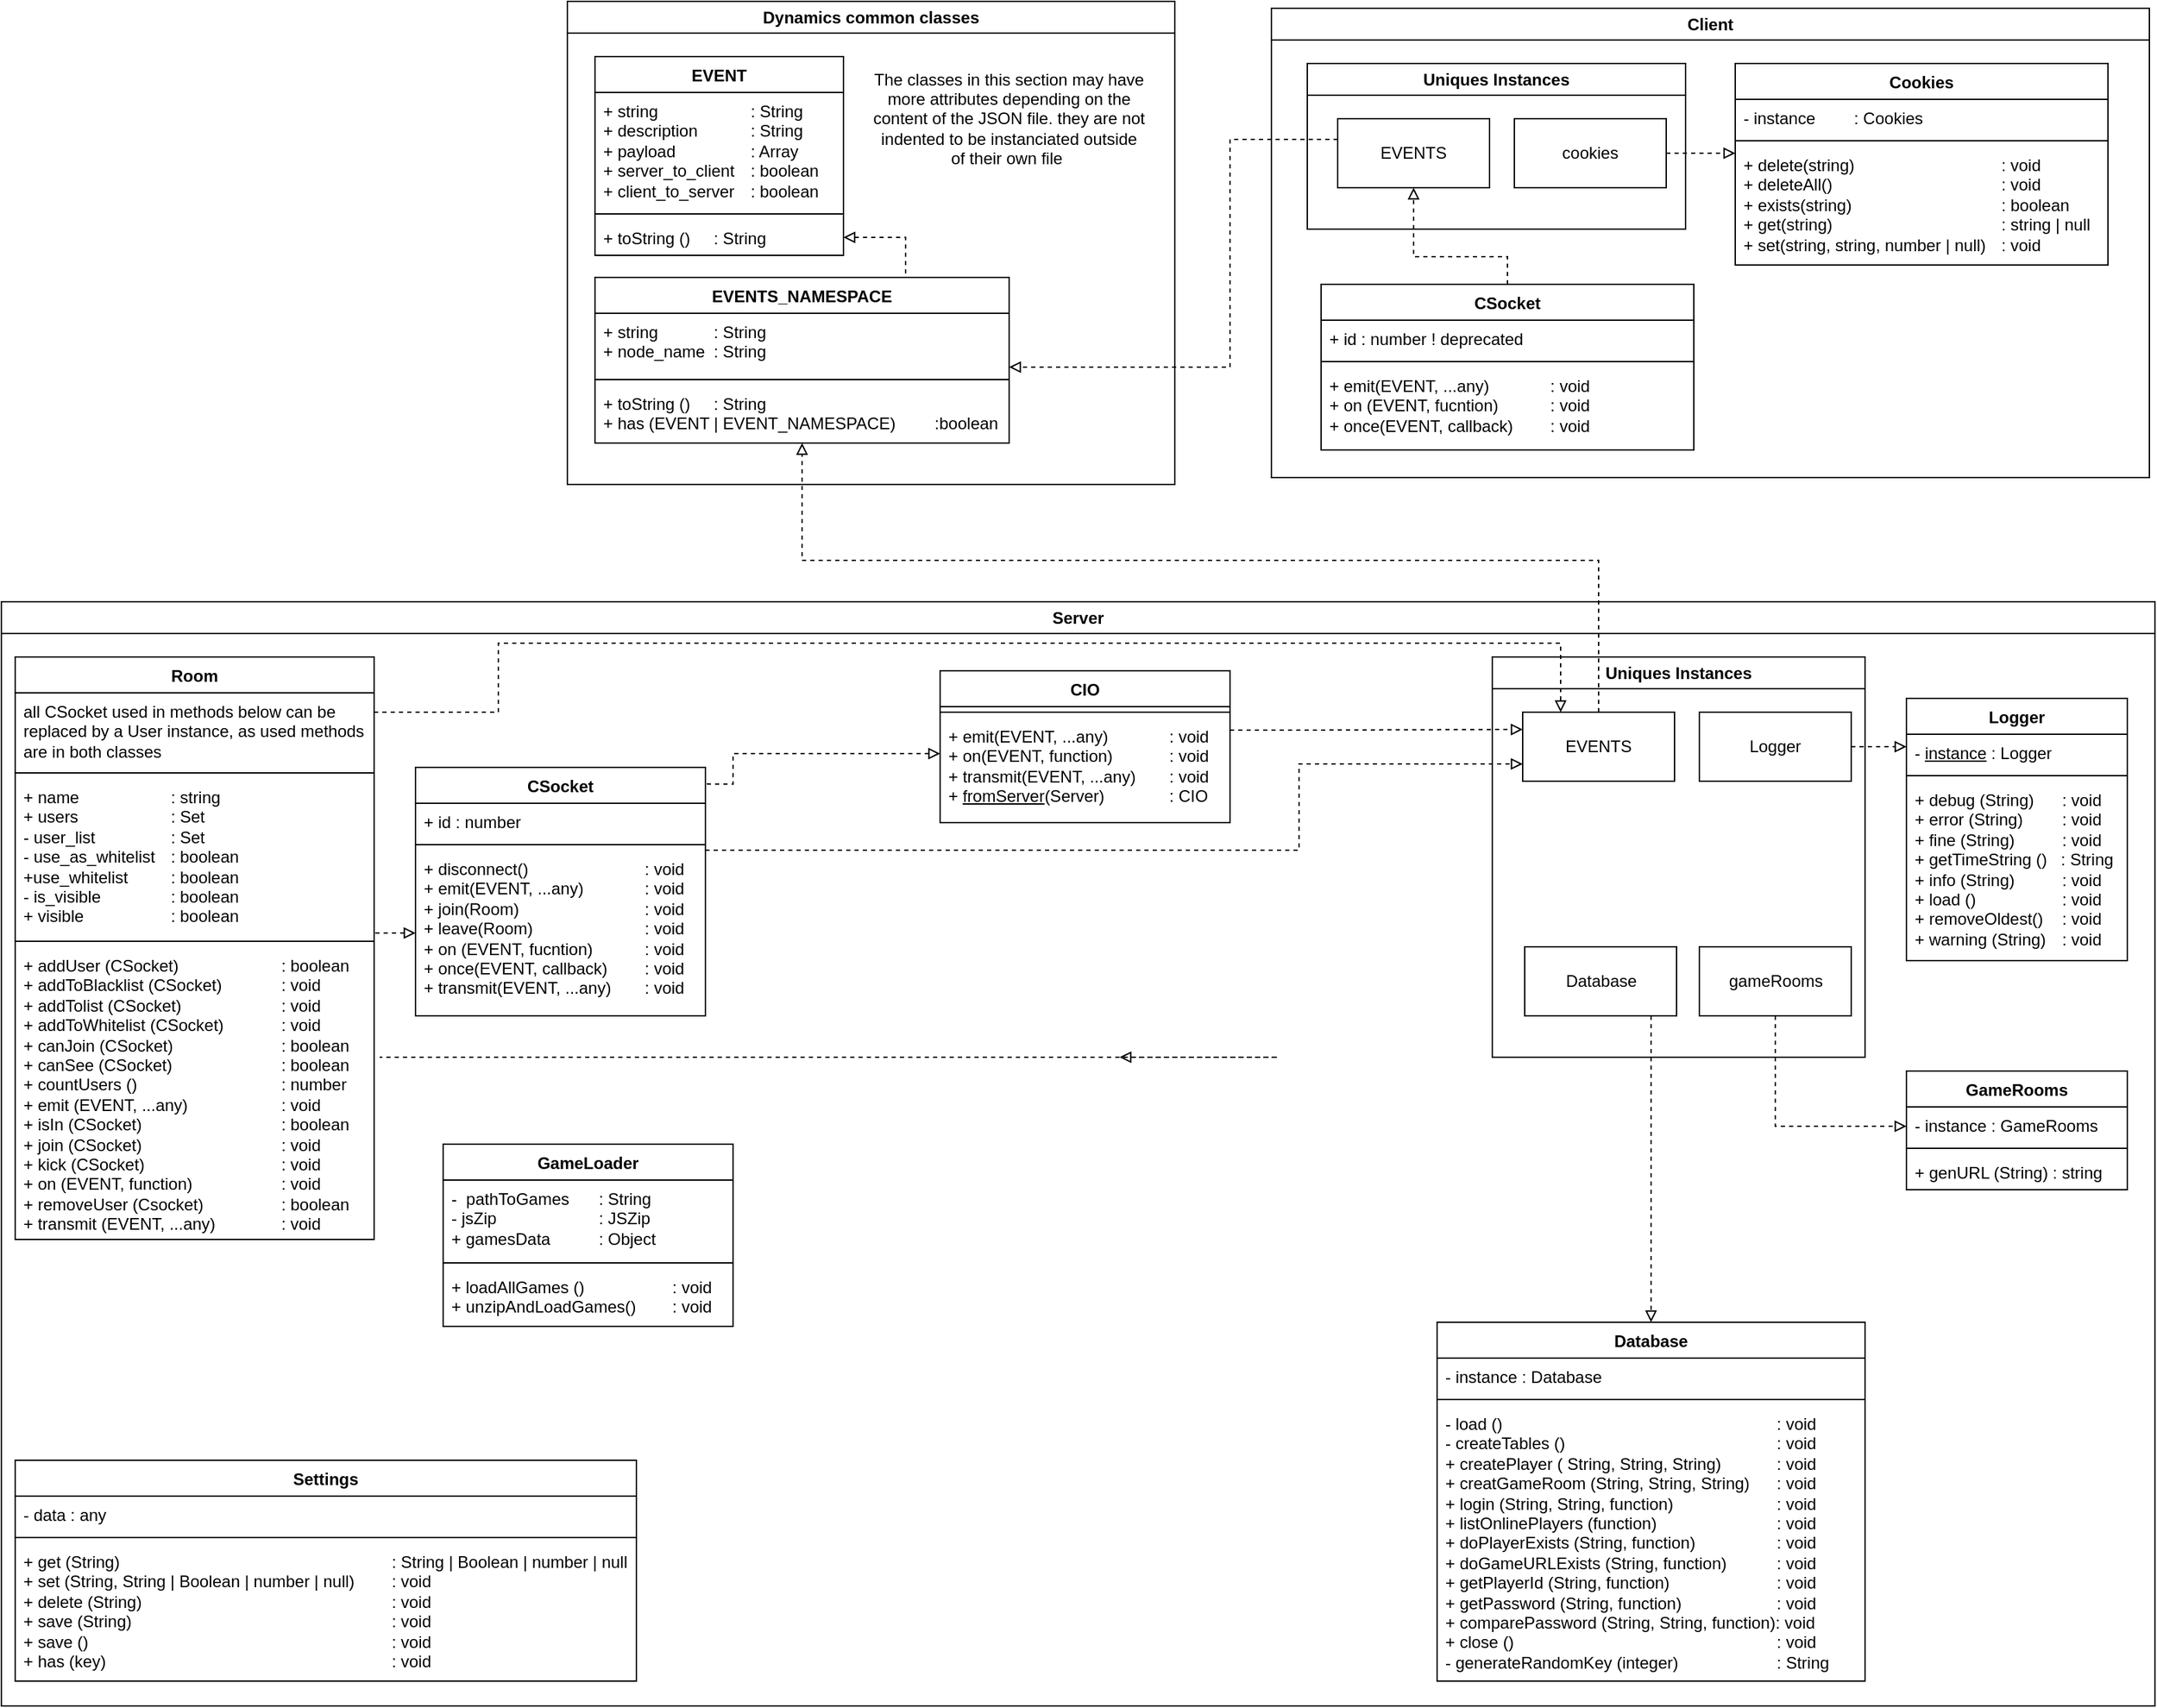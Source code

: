 <mxfile>
    <diagram name="Page-1" id="OR8mDddgYaSbutNOPYRM">
        <mxGraphModel dx="2947" dy="1652" grid="1" gridSize="10" guides="1" tooltips="1" connect="1" arrows="1" fold="1" page="1" pageScale="1" pageWidth="827" pageHeight="1169" math="0" shadow="0">
            <root>
                <mxCell id="0"/>
                <mxCell id="1" parent="0"/>
                <mxCell id="ykMAXw_OsfZlg3vHde1L-20" value="Client" style="swimlane;whiteSpace=wrap;html=1;" parent="1" vertex="1">
                    <mxGeometry x="-680" y="-370" width="636" height="340" as="geometry"/>
                </mxCell>
                <mxCell id="ykMAXw_OsfZlg3vHde1L-16" value="Cookies" style="swimlane;fontStyle=1;align=center;verticalAlign=top;childLayout=stackLayout;horizontal=1;startSize=26;horizontalStack=0;resizeParent=1;resizeParentMax=0;resizeLast=0;collapsible=1;marginBottom=0;whiteSpace=wrap;html=1;" parent="ykMAXw_OsfZlg3vHde1L-20" vertex="1">
                    <mxGeometry x="336" y="40" width="270" height="146" as="geometry">
                        <mxRectangle x="20" y="40" width="90" height="30" as="alternateBounds"/>
                    </mxGeometry>
                </mxCell>
                <mxCell id="E3puZ6uhHZuNtfXPTsoB-25" value="- instance&amp;nbsp;&lt;span style=&quot;white-space: pre;&quot;&gt;&#9;&lt;/span&gt;: Cookies" style="text;strokeColor=none;fillColor=none;align=left;verticalAlign=top;spacingLeft=4;spacingRight=4;overflow=hidden;rotatable=0;points=[[0,0.5],[1,0.5]];portConstraint=eastwest;whiteSpace=wrap;html=1;" parent="ykMAXw_OsfZlg3vHde1L-16" vertex="1">
                    <mxGeometry y="26" width="270" height="26" as="geometry"/>
                </mxCell>
                <mxCell id="ykMAXw_OsfZlg3vHde1L-18" value="" style="line;strokeWidth=1;fillColor=none;align=left;verticalAlign=middle;spacingTop=-1;spacingLeft=3;spacingRight=3;rotatable=0;labelPosition=right;points=[];portConstraint=eastwest;strokeColor=inherit;" parent="ykMAXw_OsfZlg3vHde1L-16" vertex="1">
                    <mxGeometry y="52" width="270" height="8" as="geometry"/>
                </mxCell>
                <mxCell id="ykMAXw_OsfZlg3vHde1L-19" value="+ delete(string) &lt;span style=&quot;white-space: pre;&quot;&gt;&#9;&lt;/span&gt;&lt;span style=&quot;white-space: pre;&quot;&gt;&#9;&lt;/span&gt;&lt;span style=&quot;white-space: pre;&quot;&gt;&#9;&lt;/span&gt;&lt;span style=&quot;white-space: pre;&quot;&gt;&#9;&lt;/span&gt;: void&lt;br&gt;+ deleteAll() &lt;span style=&quot;white-space: pre;&quot;&gt;&#9;&lt;/span&gt;&lt;span style=&quot;white-space: pre;&quot;&gt;&#9;&lt;/span&gt;&lt;span style=&quot;white-space: pre;&quot;&gt;&#9;&lt;/span&gt;&lt;span style=&quot;white-space: pre;&quot;&gt;&#9;&lt;/span&gt;&lt;span style=&quot;white-space: pre;&quot;&gt;&#9;&lt;/span&gt;: void&lt;br&gt;+ exists(string) &lt;span style=&quot;white-space: pre;&quot;&gt;&#9;&lt;/span&gt;&lt;span style=&quot;white-space: pre;&quot;&gt;&#9;&lt;/span&gt;&lt;span style=&quot;white-space: pre;&quot;&gt;&#9;&lt;/span&gt;&lt;span style=&quot;white-space: pre;&quot;&gt;&#9;&lt;/span&gt;: boolean&lt;br&gt;+ get(string) &lt;span style=&quot;white-space: pre;&quot;&gt;&#9;&lt;/span&gt;&lt;span style=&quot;white-space: pre;&quot;&gt;&#9;&lt;/span&gt;&lt;span style=&quot;white-space: pre;&quot;&gt;&#9;&lt;/span&gt;&lt;span style=&quot;white-space: pre;&quot;&gt;&#9;&lt;/span&gt;&lt;span style=&quot;white-space: pre;&quot;&gt;&#9;&lt;/span&gt;: string | null&lt;br&gt;+ set(string, string, number | null) &lt;span style=&quot;white-space: pre;&quot;&gt;&#9;&lt;/span&gt;: void" style="text;strokeColor=none;fillColor=none;align=left;verticalAlign=top;spacingLeft=4;spacingRight=4;overflow=hidden;rotatable=0;points=[[0,0.5],[1,0.5]];portConstraint=eastwest;whiteSpace=wrap;html=1;" parent="ykMAXw_OsfZlg3vHde1L-16" vertex="1">
                    <mxGeometry y="60" width="270" height="86" as="geometry"/>
                </mxCell>
                <mxCell id="E3puZ6uhHZuNtfXPTsoB-29" style="edgeStyle=orthogonalEdgeStyle;rounded=0;orthogonalLoop=1;jettySize=auto;html=1;entryX=0.5;entryY=1;entryDx=0;entryDy=0;dashed=1;endArrow=block;endFill=0;" parent="ykMAXw_OsfZlg3vHde1L-20" source="ykMAXw_OsfZlg3vHde1L-25" target="E3puZ6uhHZuNtfXPTsoB-27" edge="1">
                    <mxGeometry relative="1" as="geometry">
                        <Array as="points">
                            <mxPoint x="171" y="180"/>
                            <mxPoint x="103" y="180"/>
                        </Array>
                    </mxGeometry>
                </mxCell>
                <mxCell id="ykMAXw_OsfZlg3vHde1L-25" value="CSocket" style="swimlane;fontStyle=1;align=center;verticalAlign=top;childLayout=stackLayout;horizontal=1;startSize=26;horizontalStack=0;resizeParent=1;resizeParentMax=0;resizeLast=0;collapsible=1;marginBottom=0;whiteSpace=wrap;html=1;" parent="ykMAXw_OsfZlg3vHde1L-20" vertex="1">
                    <mxGeometry x="36" y="200" width="270" height="120" as="geometry"/>
                </mxCell>
                <mxCell id="ykMAXw_OsfZlg3vHde1L-26" value="+ id : number ! deprecated" style="text;strokeColor=none;fillColor=none;align=left;verticalAlign=top;spacingLeft=4;spacingRight=4;overflow=hidden;rotatable=0;points=[[0,0.5],[1,0.5]];portConstraint=eastwest;whiteSpace=wrap;html=1;" parent="ykMAXw_OsfZlg3vHde1L-25" vertex="1">
                    <mxGeometry y="26" width="270" height="26" as="geometry"/>
                </mxCell>
                <mxCell id="ykMAXw_OsfZlg3vHde1L-27" value="" style="line;strokeWidth=1;fillColor=none;align=left;verticalAlign=middle;spacingTop=-1;spacingLeft=3;spacingRight=3;rotatable=0;labelPosition=right;points=[];portConstraint=eastwest;strokeColor=inherit;" parent="ykMAXw_OsfZlg3vHde1L-25" vertex="1">
                    <mxGeometry y="52" width="270" height="8" as="geometry"/>
                </mxCell>
                <mxCell id="ykMAXw_OsfZlg3vHde1L-28" value="+ emit(EVENT, ...any) &lt;span style=&quot;white-space: pre;&quot;&gt;&#9;&lt;/span&gt;&lt;span style=&quot;white-space: pre;&quot;&gt;&#9;&lt;/span&gt;: void&lt;br&gt;+ on (EVENT, fucntion) &lt;span style=&quot;white-space: pre;&quot;&gt;&#9;&lt;/span&gt;&lt;span style=&quot;white-space: pre;&quot;&gt;&#9;&lt;/span&gt;: void&lt;br&gt;+ once(EVENT, callback)&lt;span style=&quot;white-space: pre;&quot;&gt;&#9;&lt;/span&gt;: void" style="text;strokeColor=none;fillColor=none;align=left;verticalAlign=top;spacingLeft=4;spacingRight=4;overflow=hidden;rotatable=0;points=[[0,0.5],[1,0.5]];portConstraint=eastwest;whiteSpace=wrap;html=1;" parent="ykMAXw_OsfZlg3vHde1L-25" vertex="1">
                    <mxGeometry y="60" width="270" height="60" as="geometry"/>
                </mxCell>
                <mxCell id="E3puZ6uhHZuNtfXPTsoB-26" value="Uniques Instances" style="swimlane;whiteSpace=wrap;html=1;" parent="ykMAXw_OsfZlg3vHde1L-20" vertex="1">
                    <mxGeometry x="26" y="40" width="274" height="120" as="geometry"/>
                </mxCell>
                <mxCell id="E3puZ6uhHZuNtfXPTsoB-27" value="EVENTS" style="html=1;whiteSpace=wrap;" parent="E3puZ6uhHZuNtfXPTsoB-26" vertex="1">
                    <mxGeometry x="22" y="40" width="110" height="50" as="geometry"/>
                </mxCell>
                <mxCell id="E3puZ6uhHZuNtfXPTsoB-30" value="cookies" style="html=1;whiteSpace=wrap;" parent="E3puZ6uhHZuNtfXPTsoB-26" vertex="1">
                    <mxGeometry x="150" y="40" width="110" height="50" as="geometry"/>
                </mxCell>
                <mxCell id="E3puZ6uhHZuNtfXPTsoB-31" style="edgeStyle=orthogonalEdgeStyle;rounded=0;orthogonalLoop=1;jettySize=auto;html=1;dashed=1;endArrow=block;endFill=0;" parent="ykMAXw_OsfZlg3vHde1L-20" source="E3puZ6uhHZuNtfXPTsoB-30" target="ykMAXw_OsfZlg3vHde1L-16" edge="1">
                    <mxGeometry relative="1" as="geometry">
                        <Array as="points">
                            <mxPoint x="326" y="105"/>
                            <mxPoint x="326" y="105"/>
                        </Array>
                    </mxGeometry>
                </mxCell>
                <mxCell id="qLhE5rmLMj3XMncuw5ER-1" value="Server" style="swimlane;whiteSpace=wrap;html=1;" parent="1" vertex="1">
                    <mxGeometry x="-1600" y="60" width="1560" height="800" as="geometry"/>
                </mxCell>
                <mxCell id="qLhE5rmLMj3XMncuw5ER-5" value="CSocket" style="swimlane;fontStyle=1;align=center;verticalAlign=top;childLayout=stackLayout;horizontal=1;startSize=26;horizontalStack=0;resizeParent=1;resizeParentMax=0;resizeLast=0;collapsible=1;marginBottom=0;whiteSpace=wrap;html=1;" parent="qLhE5rmLMj3XMncuw5ER-1" vertex="1">
                    <mxGeometry x="300" y="120" width="210" height="180" as="geometry"/>
                </mxCell>
                <mxCell id="qLhE5rmLMj3XMncuw5ER-6" value="+ id : number&amp;nbsp;" style="text;strokeColor=none;fillColor=none;align=left;verticalAlign=top;spacingLeft=4;spacingRight=4;overflow=hidden;rotatable=0;points=[[0,0.5],[1,0.5]];portConstraint=eastwest;whiteSpace=wrap;html=1;" parent="qLhE5rmLMj3XMncuw5ER-5" vertex="1">
                    <mxGeometry y="26" width="210" height="26" as="geometry"/>
                </mxCell>
                <mxCell id="qLhE5rmLMj3XMncuw5ER-7" value="" style="line;strokeWidth=1;fillColor=none;align=left;verticalAlign=middle;spacingTop=-1;spacingLeft=3;spacingRight=3;rotatable=0;labelPosition=right;points=[];portConstraint=eastwest;strokeColor=inherit;" parent="qLhE5rmLMj3XMncuw5ER-5" vertex="1">
                    <mxGeometry y="52" width="210" height="8" as="geometry"/>
                </mxCell>
                <mxCell id="qLhE5rmLMj3XMncuw5ER-8" value="+ disconnect()&amp;nbsp;&lt;span style=&quot;white-space: pre;&quot;&gt;&#9;&lt;/span&gt;&lt;span style=&quot;white-space: pre;&quot;&gt;&#9;&lt;/span&gt;&lt;span style=&quot;white-space: pre;&quot;&gt;&#9;&lt;/span&gt;: void&lt;br&gt;+ emit(EVENT, ...any) &lt;span style=&quot;white-space: pre;&quot;&gt;&#9;&lt;/span&gt;&lt;span style=&quot;white-space: pre;&quot;&gt;&#9;&lt;/span&gt;: void&lt;br&gt;+ join(Room)&lt;span style=&quot;white-space: pre;&quot;&gt;&#9;&lt;/span&gt;&lt;span style=&quot;white-space: pre;&quot;&gt;&#9;&lt;/span&gt;&lt;span style=&quot;white-space: pre;&quot;&gt;&#9;&lt;/span&gt;&lt;span style=&quot;white-space: pre;&quot;&gt;&#9;&lt;/span&gt;: void&lt;br&gt;+ leave(Room)&lt;span style=&quot;white-space: pre;&quot;&gt;&#9;&lt;/span&gt;&lt;span style=&quot;white-space: pre;&quot;&gt;&#9;&lt;/span&gt;&lt;span style=&quot;white-space: pre;&quot;&gt;&#9;&lt;/span&gt;: void&lt;br&gt;+ on (EVENT, fucntion) &lt;span style=&quot;white-space: pre;&quot;&gt;&#9;&lt;/span&gt;&lt;span style=&quot;white-space: pre;&quot;&gt;&#9;&lt;/span&gt;: void&lt;br&gt;+ once(EVENT, callback)&lt;span style=&quot;white-space: pre;&quot;&gt;&#9;&lt;/span&gt;: void&lt;br&gt;+ transmit(EVENT, ...any)&lt;span style=&quot;white-space: pre;&quot;&gt;&#9;&lt;/span&gt;: void" style="text;strokeColor=none;fillColor=none;align=left;verticalAlign=top;spacingLeft=4;spacingRight=4;overflow=hidden;rotatable=0;points=[[0,0.5],[1,0.5]];portConstraint=eastwest;whiteSpace=wrap;html=1;" parent="qLhE5rmLMj3XMncuw5ER-5" vertex="1">
                    <mxGeometry y="60" width="210" height="120" as="geometry"/>
                </mxCell>
                <mxCell id="xYIHouH2s40Z-RYDAlC_-38" style="edgeStyle=orthogonalEdgeStyle;rounded=0;orthogonalLoop=1;jettySize=auto;html=1;dashed=1;endArrow=none;endFill=0;startArrow=block;startFill=0;entryX=1.003;entryY=0.067;entryDx=0;entryDy=0;entryPerimeter=0;" parent="qLhE5rmLMj3XMncuw5ER-1" source="qLhE5rmLMj3XMncuw5ER-9" target="qLhE5rmLMj3XMncuw5ER-5" edge="1">
                    <mxGeometry relative="1" as="geometry">
                        <mxPoint x="500" y="110" as="targetPoint"/>
                        <Array as="points">
                            <mxPoint x="530" y="110"/>
                            <mxPoint x="530" y="132"/>
                        </Array>
                    </mxGeometry>
                </mxCell>
                <mxCell id="qLhE5rmLMj3XMncuw5ER-13" value="Room" style="swimlane;fontStyle=1;align=center;verticalAlign=top;childLayout=stackLayout;horizontal=1;startSize=26;horizontalStack=0;resizeParent=1;resizeParentMax=0;resizeLast=0;collapsible=1;marginBottom=0;whiteSpace=wrap;html=1;" parent="qLhE5rmLMj3XMncuw5ER-1" vertex="1">
                    <mxGeometry x="10" y="40" width="260" height="422" as="geometry"/>
                </mxCell>
                <mxCell id="E3puZ6uhHZuNtfXPTsoB-2" value="all CSocket used in methods below can be replaced by a User instance, as used methods are in both classes" style="text;strokeColor=none;fillColor=none;align=left;verticalAlign=top;spacingLeft=4;spacingRight=4;overflow=hidden;rotatable=0;points=[[0,0.5],[1,0.5]];portConstraint=eastwest;whiteSpace=wrap;html=1;" parent="qLhE5rmLMj3XMncuw5ER-13" vertex="1">
                    <mxGeometry y="26" width="260" height="54" as="geometry"/>
                </mxCell>
                <mxCell id="E3puZ6uhHZuNtfXPTsoB-1" value="" style="line;strokeWidth=1;fillColor=none;align=left;verticalAlign=middle;spacingTop=-1;spacingLeft=3;spacingRight=3;rotatable=0;labelPosition=right;points=[];portConstraint=eastwest;strokeColor=inherit;" parent="qLhE5rmLMj3XMncuw5ER-13" vertex="1">
                    <mxGeometry y="80" width="260" height="8" as="geometry"/>
                </mxCell>
                <mxCell id="qLhE5rmLMj3XMncuw5ER-14" value="+ name&amp;nbsp;&lt;span style=&quot;white-space: pre;&quot;&gt;&#9;&lt;/span&gt;&lt;span style=&quot;white-space: pre;&quot;&gt;&#9;&lt;/span&gt;&lt;span style=&quot;white-space: pre;&quot;&gt;&#9;&lt;/span&gt;: string&lt;br&gt;+ users&amp;nbsp;&lt;span style=&quot;white-space: pre;&quot;&gt;&#9;&lt;/span&gt;&lt;span style=&quot;white-space: pre;&quot;&gt;&#9;&lt;/span&gt;&lt;span style=&quot;white-space: pre;&quot;&gt;&#9;&lt;/span&gt;: Set&lt;br&gt;- user_list&lt;span style=&quot;white-space: pre;&quot;&gt;&#9;&lt;/span&gt;&lt;span style=&quot;white-space: pre;&quot;&gt;&#9;&lt;/span&gt;: Set&lt;br&gt;- use_as_whitelist&lt;span style=&quot;white-space: pre;&quot;&gt;&#9;&lt;/span&gt;: boolean&lt;br&gt;+use_whitelist&lt;span style=&quot;white-space: pre;&quot;&gt;&#9;&lt;/span&gt;&lt;span style=&quot;white-space: pre;&quot;&gt;&#9;&lt;/span&gt;: boolean&lt;br&gt;- is_visible&lt;span style=&quot;white-space: pre;&quot;&gt;&#9;&lt;/span&gt;&lt;span style=&quot;white-space: pre;&quot;&gt;&#9;&lt;/span&gt;: boolean&lt;br&gt;+ visible&lt;span style=&quot;white-space: pre;&quot;&gt;&#9;&lt;/span&gt;&lt;span style=&quot;white-space: pre;&quot;&gt;&#9;&lt;/span&gt;&lt;span style=&quot;white-space: pre;&quot;&gt;&#9;&lt;/span&gt;: boolean" style="text;strokeColor=none;fillColor=none;align=left;verticalAlign=top;spacingLeft=4;spacingRight=4;overflow=hidden;rotatable=0;points=[[0,0.5],[1,0.5]];portConstraint=eastwest;whiteSpace=wrap;html=1;" parent="qLhE5rmLMj3XMncuw5ER-13" vertex="1">
                    <mxGeometry y="88" width="260" height="114" as="geometry"/>
                </mxCell>
                <mxCell id="qLhE5rmLMj3XMncuw5ER-15" value="" style="line;strokeWidth=1;fillColor=none;align=left;verticalAlign=middle;spacingTop=-1;spacingLeft=3;spacingRight=3;rotatable=0;labelPosition=right;points=[];portConstraint=eastwest;strokeColor=inherit;" parent="qLhE5rmLMj3XMncuw5ER-13" vertex="1">
                    <mxGeometry y="202" width="260" height="8" as="geometry"/>
                </mxCell>
                <mxCell id="qLhE5rmLMj3XMncuw5ER-16" value="+ addUser (CSocket)&lt;span style=&quot;white-space: pre;&quot;&gt;&#9;&lt;/span&gt;&lt;span style=&quot;white-space: pre;&quot;&gt;&#9;&lt;/span&gt;&lt;span style=&quot;white-space: pre;&quot;&gt;&#9;&lt;/span&gt;: boolean&lt;br&gt;+ addToBlacklist (CSocket)&lt;span style=&quot;white-space: pre;&quot;&gt;&#9;&lt;/span&gt;&lt;span style=&quot;white-space: pre;&quot;&gt;&#9;&lt;/span&gt;: void&lt;br&gt;+ addTolist (CSocket)&lt;span style=&quot;white-space: pre;&quot;&gt;&#9;&lt;/span&gt;&lt;span style=&quot;white-space: pre;&quot;&gt;&#9;&lt;/span&gt;&lt;span style=&quot;white-space: pre;&quot;&gt;&#9;&lt;/span&gt;: void&lt;br&gt;+ addToWhitelist (CSocket)&lt;span style=&quot;white-space: pre;&quot;&gt;&#9;&lt;/span&gt;&lt;span style=&quot;white-space: pre;&quot;&gt;&#9;&lt;/span&gt;: void&lt;br&gt;+ canJoin (CSocket)&lt;span style=&quot;white-space: pre;&quot;&gt;&#9;&lt;/span&gt;&lt;span style=&quot;white-space: pre;&quot;&gt;&#9;&lt;/span&gt;&lt;span style=&quot;white-space: pre;&quot;&gt;&#9;&lt;/span&gt;: boolean&lt;br&gt;+ canSee (CSocket)&lt;span style=&quot;white-space: pre;&quot;&gt;&#9;&lt;/span&gt;&lt;span style=&quot;white-space: pre;&quot;&gt;&#9;&lt;/span&gt;&lt;span style=&quot;white-space: pre;&quot;&gt;&#9;&lt;/span&gt;: boolean&lt;br&gt;+ countUsers ()&lt;span style=&quot;white-space: pre;&quot;&gt;&#9;&lt;/span&gt;&lt;span style=&quot;white-space: pre;&quot;&gt;&#9;&lt;/span&gt;&lt;span style=&quot;white-space: pre;&quot;&gt;&#9;&lt;/span&gt;&lt;span style=&quot;white-space: pre;&quot;&gt;&#9;&lt;/span&gt;: number&lt;br&gt;+ emit (EVENT, ...any)&lt;span style=&quot;white-space: pre;&quot;&gt;&#9;&lt;/span&gt;&lt;span style=&quot;white-space: pre;&quot;&gt;&#9;&lt;/span&gt;&lt;span style=&quot;white-space: pre;&quot;&gt;&#9;&lt;/span&gt;: void&lt;br&gt;+ isIn (CSocket)&lt;span style=&quot;white-space: pre;&quot;&gt;&#9;&lt;/span&gt;&lt;span style=&quot;white-space: pre;&quot;&gt;&#9;&lt;/span&gt;&lt;span style=&quot;white-space: pre;&quot;&gt;&#9;&lt;/span&gt;&lt;span style=&quot;white-space: pre;&quot;&gt;&#9;&lt;/span&gt;: boolean&lt;br&gt;+ join (CSocket)&lt;span style=&quot;white-space: pre;&quot;&gt;&#9;&lt;/span&gt;&lt;span style=&quot;white-space: pre;&quot;&gt;&#9;&lt;/span&gt;&lt;span style=&quot;white-space: pre;&quot;&gt;&#9;&lt;/span&gt;&lt;span style=&quot;white-space: pre;&quot;&gt;&#9;&lt;/span&gt;: void&lt;br&gt;+ kick (CSocket)&lt;span style=&quot;white-space: pre;&quot;&gt;&#9;&lt;/span&gt;&lt;span style=&quot;white-space: pre;&quot;&gt;&#9;&lt;/span&gt;&lt;span style=&quot;white-space: pre;&quot;&gt;&#9;&lt;/span&gt;&lt;span style=&quot;white-space: pre;&quot;&gt;&#9;&lt;/span&gt;: void&lt;br&gt;+ on (EVENT, function)&lt;span style=&quot;white-space: pre;&quot;&gt;&#9;&lt;/span&gt;&lt;span style=&quot;white-space: pre;&quot;&gt;&#9;&lt;/span&gt;&lt;span style=&quot;white-space: pre;&quot;&gt;&#9;&lt;/span&gt;: void&lt;br&gt;+ removeUser (Csocket)&lt;span style=&quot;white-space: pre;&quot;&gt;&#9;&lt;/span&gt;&lt;span style=&quot;white-space: pre;&quot;&gt;&#9;&lt;/span&gt;&lt;span style=&quot;white-space: pre;&quot;&gt;&#9;&lt;/span&gt;: boolean&lt;br&gt;+ transmit (EVENT, ...any)&lt;span style=&quot;white-space: pre;&quot;&gt;&#9;&lt;/span&gt;&lt;span style=&quot;white-space: pre;&quot;&gt;&#9;&lt;/span&gt;: void" style="text;strokeColor=none;fillColor=none;align=left;verticalAlign=top;spacingLeft=4;spacingRight=4;overflow=hidden;rotatable=0;points=[[0,0.5],[1,0.5]];portConstraint=eastwest;whiteSpace=wrap;html=1;" parent="qLhE5rmLMj3XMncuw5ER-13" vertex="1">
                    <mxGeometry y="210" width="260" height="212" as="geometry"/>
                </mxCell>
                <mxCell id="qLhE5rmLMj3XMncuw5ER-17" value="Database" style="swimlane;fontStyle=1;align=center;verticalAlign=top;childLayout=stackLayout;horizontal=1;startSize=26;horizontalStack=0;resizeParent=1;resizeParentMax=0;resizeLast=0;collapsible=1;marginBottom=0;whiteSpace=wrap;html=1;" parent="qLhE5rmLMj3XMncuw5ER-1" vertex="1">
                    <mxGeometry x="1040" y="522" width="310" height="260" as="geometry"/>
                </mxCell>
                <mxCell id="qLhE5rmLMj3XMncuw5ER-18" value="- instance : Database" style="text;strokeColor=none;fillColor=none;align=left;verticalAlign=top;spacingLeft=4;spacingRight=4;overflow=hidden;rotatable=0;points=[[0,0.5],[1,0.5]];portConstraint=eastwest;whiteSpace=wrap;html=1;" parent="qLhE5rmLMj3XMncuw5ER-17" vertex="1">
                    <mxGeometry y="26" width="310" height="26" as="geometry"/>
                </mxCell>
                <mxCell id="qLhE5rmLMj3XMncuw5ER-19" value="" style="line;strokeWidth=1;fillColor=none;align=left;verticalAlign=middle;spacingTop=-1;spacingLeft=3;spacingRight=3;rotatable=0;labelPosition=right;points=[];portConstraint=eastwest;strokeColor=inherit;" parent="qLhE5rmLMj3XMncuw5ER-17" vertex="1">
                    <mxGeometry y="52" width="310" height="8" as="geometry"/>
                </mxCell>
                <mxCell id="qLhE5rmLMj3XMncuw5ER-20" value="- load ()&amp;nbsp;&lt;span style=&quot;white-space: pre;&quot;&gt;&#9;&lt;/span&gt;&lt;span style=&quot;white-space: pre;&quot;&gt;&#9;&lt;/span&gt;&lt;span style=&quot;white-space: pre;&quot;&gt;&#9;&lt;/span&gt;&lt;span style=&quot;white-space: pre;&quot;&gt;&#9;&lt;span style=&quot;white-space: pre;&quot;&gt;&#9;&lt;/span&gt;&lt;span style=&quot;white-space: pre;&quot;&gt;&#9;&lt;/span&gt;&lt;span style=&quot;white-space: pre;&quot;&gt;&#9;&lt;span style=&quot;white-space: pre;&quot;&gt;&#9;&lt;/span&gt;&lt;/span&gt;&lt;/span&gt;: void&lt;br&gt;- createTables ()&lt;span style=&quot;white-space: pre;&quot;&gt;&#9;&lt;/span&gt;&lt;span style=&quot;white-space: pre;&quot;&gt;&#9;&lt;span style=&quot;white-space: pre;&quot;&gt;&#9;&lt;/span&gt;&lt;span style=&quot;white-space: pre;&quot;&gt;&#9;&lt;/span&gt;&lt;span style=&quot;white-space: pre;&quot;&gt;&#9;&lt;span style=&quot;white-space: pre;&quot;&gt;&#9;&lt;/span&gt;&lt;/span&gt;&lt;/span&gt;: void&lt;br&gt;+ createPlayer ( String, String, String)&lt;span style=&quot;white-space: pre;&quot;&gt;&#9;&lt;/span&gt;&lt;span style=&quot;white-space: pre;&quot;&gt;&#9;&lt;/span&gt;: void&lt;br&gt;+ creatGameRoom (String, String, String)&amp;nbsp;&lt;span style=&quot;white-space: pre;&quot;&gt;&#9;&lt;/span&gt;: void&lt;br&gt;+ login (String, String, function)&lt;span style=&quot;white-space: pre;&quot;&gt;&#9;&lt;/span&gt;&lt;span style=&quot;white-space: pre;&quot;&gt;&#9;&lt;/span&gt;&lt;span style=&quot;white-space: pre;&quot;&gt;&#9;&lt;/span&gt;: void&lt;br&gt;+ listOnlinePlayers (function)&lt;span style=&quot;white-space: pre;&quot;&gt;&#9;&lt;/span&gt;&lt;span style=&quot;white-space: pre;&quot;&gt;&#9;&lt;/span&gt;&lt;span style=&quot;white-space: pre;&quot;&gt;&#9;&lt;/span&gt;&lt;span style=&quot;white-space: pre;&quot;&gt;&#9;&lt;/span&gt;: void&lt;br&gt;+ doPlayerExists (String, function)&lt;span style=&quot;white-space: pre;&quot;&gt;&#9;&lt;/span&gt;&lt;span style=&quot;white-space: pre;&quot;&gt;&#9;&lt;/span&gt;&lt;span style=&quot;white-space: pre;&quot;&gt;&#9;&lt;/span&gt;: void&lt;br&gt;+ doGameURLExists (String, function)&lt;span style=&quot;white-space: pre;&quot;&gt;&#9;&lt;/span&gt;&lt;span style=&quot;white-space: pre;&quot;&gt;&#9;&lt;/span&gt;: void&lt;br&gt;+ getPlayerId (String, function)&lt;span style=&quot;white-space: pre;&quot;&gt;&#9;&lt;/span&gt;&lt;span style=&quot;white-space: pre;&quot;&gt;&#9;&lt;/span&gt;&lt;span style=&quot;white-space: pre;&quot;&gt;&#9;&lt;/span&gt;: void&lt;br&gt;+ getPassword (String, function)&lt;span style=&quot;white-space: pre;&quot;&gt;&#9;&lt;/span&gt;&lt;span style=&quot;white-space: pre;&quot;&gt;&#9;&lt;/span&gt;&lt;span style=&quot;white-space: pre;&quot;&gt;&#9;&lt;/span&gt;: void&lt;br&gt;+ comparePassword (String, String, function): void&lt;br&gt;+ close ()&lt;span style=&quot;white-space: pre;&quot;&gt;&#9;&lt;/span&gt;&lt;span style=&quot;white-space: pre;&quot;&gt;&#9;&lt;/span&gt;&lt;span style=&quot;white-space: pre;&quot;&gt;&#9;&lt;/span&gt;&lt;span style=&quot;white-space: pre;&quot;&gt;&#9;&lt;/span&gt;&lt;span style=&quot;white-space: pre;&quot;&gt;&#9;&lt;/span&gt;&lt;span style=&quot;white-space: pre;&quot;&gt;&#9;&lt;/span&gt;&lt;span style=&quot;white-space: pre;&quot;&gt;&#9;&lt;/span&gt;&lt;span style=&quot;white-space: pre;&quot;&gt;&#9;&lt;/span&gt;: void&lt;br&gt;- generateRandomKey (integer)&lt;span style=&quot;white-space: pre;&quot;&gt;&#9;&lt;/span&gt;&lt;span style=&quot;white-space: pre;&quot;&gt;&#9;&lt;/span&gt;&lt;span style=&quot;white-space: pre;&quot;&gt;&#9;&lt;/span&gt;: String&lt;br&gt;" style="text;strokeColor=none;fillColor=none;align=left;verticalAlign=top;spacingLeft=4;spacingRight=4;overflow=hidden;rotatable=0;points=[[0,0.5],[1,0.5]];portConstraint=eastwest;whiteSpace=wrap;html=1;" parent="qLhE5rmLMj3XMncuw5ER-17" vertex="1">
                    <mxGeometry y="60" width="310" height="200" as="geometry"/>
                </mxCell>
                <mxCell id="qLhE5rmLMj3XMncuw5ER-21" value="GameLoader" style="swimlane;fontStyle=1;align=center;verticalAlign=top;childLayout=stackLayout;horizontal=1;startSize=26;horizontalStack=0;resizeParent=1;resizeParentMax=0;resizeLast=0;collapsible=1;marginBottom=0;whiteSpace=wrap;html=1;" parent="qLhE5rmLMj3XMncuw5ER-1" vertex="1">
                    <mxGeometry x="320" y="393" width="210" height="132" as="geometry"/>
                </mxCell>
                <mxCell id="qLhE5rmLMj3XMncuw5ER-22" value="-&amp;nbsp; pathToGames &lt;span style=&quot;white-space: pre;&quot;&gt;&#9;&lt;/span&gt;: String&lt;br&gt;- jsZip&lt;span style=&quot;white-space: pre;&quot;&gt;&#9;&lt;/span&gt;&lt;span style=&quot;white-space: pre;&quot;&gt;&#9;&lt;/span&gt;&lt;span style=&quot;white-space: pre;&quot;&gt;&#9;&lt;/span&gt;: JSZip&lt;br&gt;+ gamesData&lt;span style=&quot;white-space: pre;&quot;&gt;&#9;&lt;/span&gt;&lt;span style=&quot;white-space: pre;&quot;&gt;&#9;&lt;/span&gt;: Object" style="text;strokeColor=none;fillColor=none;align=left;verticalAlign=top;spacingLeft=4;spacingRight=4;overflow=hidden;rotatable=0;points=[[0,0.5],[1,0.5]];portConstraint=eastwest;whiteSpace=wrap;html=1;" parent="qLhE5rmLMj3XMncuw5ER-21" vertex="1">
                    <mxGeometry y="26" width="210" height="56" as="geometry"/>
                </mxCell>
                <mxCell id="qLhE5rmLMj3XMncuw5ER-23" value="" style="line;strokeWidth=1;fillColor=none;align=left;verticalAlign=middle;spacingTop=-1;spacingLeft=3;spacingRight=3;rotatable=0;labelPosition=right;points=[];portConstraint=eastwest;strokeColor=inherit;" parent="qLhE5rmLMj3XMncuw5ER-21" vertex="1">
                    <mxGeometry y="82" width="210" height="8" as="geometry"/>
                </mxCell>
                <mxCell id="qLhE5rmLMj3XMncuw5ER-24" value="+ loadAllGames ()&lt;span style=&quot;white-space: pre;&quot;&gt;&#9;&lt;/span&gt;&lt;span style=&quot;white-space: pre;&quot;&gt;&#9;&lt;span style=&quot;white-space: pre;&quot;&gt;&#9;&lt;/span&gt;&lt;/span&gt;: void&lt;br&gt;+ unzipAndLoadGames()&lt;span style=&quot;white-space: pre;&quot;&gt;&#9;&lt;/span&gt;: void&lt;br&gt;" style="text;strokeColor=none;fillColor=none;align=left;verticalAlign=top;spacingLeft=4;spacingRight=4;overflow=hidden;rotatable=0;points=[[0,0.5],[1,0.5]];portConstraint=eastwest;whiteSpace=wrap;html=1;" parent="qLhE5rmLMj3XMncuw5ER-21" vertex="1">
                    <mxGeometry y="90" width="210" height="42" as="geometry"/>
                </mxCell>
                <mxCell id="xYIHouH2s40Z-RYDAlC_-5" value="Logger" style="swimlane;fontStyle=1;align=center;verticalAlign=top;childLayout=stackLayout;horizontal=1;startSize=26;horizontalStack=0;resizeParent=1;resizeParentMax=0;resizeLast=0;collapsible=1;marginBottom=0;whiteSpace=wrap;html=1;" parent="qLhE5rmLMj3XMncuw5ER-1" vertex="1">
                    <mxGeometry x="1380" y="70" width="160" height="190" as="geometry"/>
                </mxCell>
                <mxCell id="xYIHouH2s40Z-RYDAlC_-6" value="- &lt;u&gt;instance&lt;/u&gt;&amp;nbsp;: Logger" style="text;strokeColor=none;fillColor=none;align=left;verticalAlign=top;spacingLeft=4;spacingRight=4;overflow=hidden;rotatable=0;points=[[0,0.5],[1,0.5]];portConstraint=eastwest;whiteSpace=wrap;html=1;" parent="xYIHouH2s40Z-RYDAlC_-5" vertex="1">
                    <mxGeometry y="26" width="160" height="26" as="geometry"/>
                </mxCell>
                <mxCell id="xYIHouH2s40Z-RYDAlC_-7" value="" style="line;strokeWidth=1;fillColor=none;align=left;verticalAlign=middle;spacingTop=-1;spacingLeft=3;spacingRight=3;rotatable=0;labelPosition=right;points=[];portConstraint=eastwest;strokeColor=inherit;" parent="xYIHouH2s40Z-RYDAlC_-5" vertex="1">
                    <mxGeometry y="52" width="160" height="8" as="geometry"/>
                </mxCell>
                <mxCell id="xYIHouH2s40Z-RYDAlC_-8" value="+ debug (String)&lt;span style=&quot;white-space: pre;&quot;&gt;&#9;&lt;/span&gt;: void&lt;br&gt;+ error (String)&lt;span style=&quot;white-space: pre;&quot;&gt;&#9;&lt;/span&gt;: void&lt;br&gt;+ fine (String)&lt;span style=&quot;white-space: pre;&quot;&gt;&#9;&lt;/span&gt;&lt;span style=&quot;white-space: pre;&quot;&gt;&#9;&lt;/span&gt;: void&lt;br&gt;+ getTimeString ()&amp;nbsp; &amp;nbsp;: String&lt;br&gt;+ info (String)&lt;span style=&quot;white-space: pre;&quot;&gt;&#9;&lt;/span&gt;&lt;span style=&quot;white-space: pre;&quot;&gt;&#9;&lt;/span&gt;: void&lt;br&gt;+ load ()&lt;span style=&quot;white-space: pre;&quot;&gt;&#9;&lt;/span&gt;&lt;span style=&quot;white-space: pre;&quot;&gt;&#9;&lt;/span&gt;&lt;span style=&quot;white-space: pre;&quot;&gt;&#9;&lt;/span&gt;: void&lt;br&gt;+ removeOldest()&lt;span style=&quot;white-space: pre;&quot;&gt;&#9;&lt;/span&gt;: void&lt;br&gt;+ warning (String)&lt;span style=&quot;white-space: pre;&quot;&gt;&#9;&lt;/span&gt;: void&lt;br&gt;" style="text;strokeColor=none;fillColor=none;align=left;verticalAlign=top;spacingLeft=4;spacingRight=4;overflow=hidden;rotatable=0;points=[[0,0.5],[1,0.5]];portConstraint=eastwest;whiteSpace=wrap;html=1;" parent="xYIHouH2s40Z-RYDAlC_-5" vertex="1">
                    <mxGeometry y="60" width="160" height="130" as="geometry"/>
                </mxCell>
                <mxCell id="xYIHouH2s40Z-RYDAlC_-9" value="Settings" style="swimlane;fontStyle=1;align=center;verticalAlign=top;childLayout=stackLayout;horizontal=1;startSize=26;horizontalStack=0;resizeParent=1;resizeParentMax=0;resizeLast=0;collapsible=1;marginBottom=0;whiteSpace=wrap;html=1;" parent="qLhE5rmLMj3XMncuw5ER-1" vertex="1">
                    <mxGeometry x="10" y="622" width="450" height="160" as="geometry"/>
                </mxCell>
                <mxCell id="xYIHouH2s40Z-RYDAlC_-10" value="- data : any" style="text;strokeColor=none;fillColor=none;align=left;verticalAlign=top;spacingLeft=4;spacingRight=4;overflow=hidden;rotatable=0;points=[[0,0.5],[1,0.5]];portConstraint=eastwest;whiteSpace=wrap;html=1;" parent="xYIHouH2s40Z-RYDAlC_-9" vertex="1">
                    <mxGeometry y="26" width="450" height="26" as="geometry"/>
                </mxCell>
                <mxCell id="xYIHouH2s40Z-RYDAlC_-11" value="" style="line;strokeWidth=1;fillColor=none;align=left;verticalAlign=middle;spacingTop=-1;spacingLeft=3;spacingRight=3;rotatable=0;labelPosition=right;points=[];portConstraint=eastwest;strokeColor=inherit;" parent="xYIHouH2s40Z-RYDAlC_-9" vertex="1">
                    <mxGeometry y="52" width="450" height="8" as="geometry"/>
                </mxCell>
                <mxCell id="xYIHouH2s40Z-RYDAlC_-12" value="+ get (String)&lt;span style=&quot;&quot;&gt;&lt;span style=&quot;white-space: pre;&quot;&gt;&amp;nbsp;&amp;nbsp;&amp;nbsp;&amp;nbsp;&lt;/span&gt;&lt;/span&gt;&lt;span style=&quot;&quot;&gt;&lt;span style=&quot;white-space: pre;&quot;&gt;&amp;nbsp;&amp;nbsp;&amp;nbsp;&amp;nbsp;&lt;span style=&quot;white-space: pre;&quot;&gt;&#9;&lt;/span&gt;&lt;span style=&quot;white-space: pre;&quot;&gt;&#9;&lt;/span&gt;&lt;span style=&quot;white-space: pre;&quot;&gt;&#9;&lt;/span&gt;&lt;span style=&quot;white-space: pre;&quot;&gt;&#9;&lt;/span&gt;&lt;span style=&quot;white-space: pre;&quot;&gt;&#9;&lt;/span&gt;&lt;span style=&quot;white-space: pre;&quot;&gt;&#9;&lt;span style=&quot;white-space: pre;&quot;&gt;&#9;&lt;/span&gt;&lt;/span&gt;&lt;/span&gt;&lt;/span&gt;: String | Boolean | number | null&lt;br&gt;+ set (String, String | Boolean | number | null)&amp;nbsp;&lt;span style=&quot;white-space: pre;&quot;&gt;&#9;&lt;/span&gt;: void&lt;br&gt;+ delete (String)&lt;span style=&quot;&quot;&gt;&lt;span style=&quot;white-space: pre;&quot;&gt;&amp;nbsp;&amp;nbsp;&amp;nbsp;&amp;nbsp;&lt;span style=&quot;white-space: pre;&quot;&gt;&#9;&lt;/span&gt;&lt;span style=&quot;white-space: pre;&quot;&gt;&#9;&lt;/span&gt;&lt;span style=&quot;white-space: pre;&quot;&gt;&#9;&lt;/span&gt;&lt;span style=&quot;white-space: pre;&quot;&gt;&#9;&lt;/span&gt;&lt;span style=&quot;white-space: pre;&quot;&gt;&#9;&lt;/span&gt;&lt;span style=&quot;white-space: pre;&quot;&gt;&#9;&lt;/span&gt;&lt;span style=&quot;white-space: pre;&quot;&gt;&#9;&lt;/span&gt;&lt;/span&gt;&lt;/span&gt;: void&lt;br&gt;+ save (String)&lt;span style=&quot;&quot;&gt;&lt;span style=&quot;white-space: pre;&quot;&gt;&amp;nbsp;&amp;nbsp;&amp;nbsp;&lt;span style=&quot;white-space: pre;&quot;&gt;&#9;&lt;/span&gt;&lt;span style=&quot;white-space: pre;&quot;&gt;&#9;&lt;/span&gt;&lt;span style=&quot;white-space: pre;&quot;&gt;&#9;&lt;/span&gt;&lt;span style=&quot;white-space: pre;&quot;&gt;&#9;&lt;/span&gt;&lt;span style=&quot;white-space: pre;&quot;&gt;&#9;&lt;/span&gt;&lt;span style=&quot;white-space: pre;&quot;&gt;&#9;&lt;/span&gt;&lt;span style=&quot;white-space: pre;&quot;&gt;&#9;&lt;/span&gt;&lt;/span&gt;&lt;/span&gt;: void&lt;br&gt;+ save ()&lt;span style=&quot;&quot;&gt;&lt;span style=&quot;white-space: pre;&quot;&gt;&amp;nbsp;&amp;nbsp;&amp;nbsp;&amp;nbsp;&lt;/span&gt;&lt;/span&gt;&lt;span style=&quot;&quot;&gt;&lt;span style=&quot;white-space: pre;&quot;&gt;&amp;nbsp;&amp;nbsp;&amp;nbsp;&amp;nbsp;&lt;/span&gt;&lt;/span&gt;&lt;span style=&quot;&quot;&gt;&lt;span style=&quot;white-space: pre;&quot;&gt;&amp;nbsp;&amp;nbsp;&amp;nbsp;&lt;span style=&quot;white-space: pre;&quot;&gt;&#9;&lt;/span&gt;&lt;span style=&quot;white-space: pre;&quot;&gt;&#9;&lt;/span&gt;&lt;span style=&quot;white-space: pre;&quot;&gt;&#9;&lt;/span&gt;&lt;span style=&quot;white-space: pre;&quot;&gt;&#9;&lt;/span&gt;&lt;span style=&quot;white-space: pre;&quot;&gt;&#9;&lt;/span&gt;&lt;span style=&quot;white-space: pre;&quot;&gt;&#9;&lt;/span&gt;&lt;span style=&quot;white-space: pre;&quot;&gt;&#9;&lt;/span&gt;:&lt;/span&gt;&lt;/span&gt;&amp;nbsp;void&lt;br&gt;+ has (key)&lt;span style=&quot;&quot;&gt;&lt;span style=&quot;white-space: pre;&quot;&gt;&amp;nbsp;&amp;nbsp;&amp;nbsp;&amp;nbsp;&lt;/span&gt;&lt;/span&gt;&lt;span style=&quot;&quot;&gt;&lt;span style=&quot;white-space: pre;&quot;&gt;&amp;nbsp;&amp;nbsp;&lt;span style=&quot;white-space: pre;&quot;&gt;&#9;&lt;/span&gt;&lt;span style=&quot;white-space: pre;&quot;&gt;&#9;&lt;/span&gt;&lt;span style=&quot;white-space: pre;&quot;&gt;&#9;&lt;/span&gt;&lt;span style=&quot;white-space: pre;&quot;&gt;&#9;&lt;/span&gt;&lt;span style=&quot;white-space: pre;&quot;&gt;&#9;&lt;/span&gt;&lt;span style=&quot;white-space: pre;&quot;&gt;&#9;&lt;/span&gt;&lt;span style=&quot;white-space: pre;&quot;&gt;&#9;&lt;/span&gt;&lt;/span&gt;&lt;/span&gt;: void" style="text;strokeColor=none;fillColor=none;align=left;verticalAlign=top;spacingLeft=4;spacingRight=4;overflow=hidden;rotatable=0;points=[[0,0.5],[1,0.5]];portConstraint=eastwest;whiteSpace=wrap;html=1;" parent="xYIHouH2s40Z-RYDAlC_-9" vertex="1">
                    <mxGeometry y="60" width="450" height="100" as="geometry"/>
                </mxCell>
                <mxCell id="E3puZ6uhHZuNtfXPTsoB-4" style="edgeStyle=orthogonalEdgeStyle;rounded=0;orthogonalLoop=1;jettySize=auto;html=1;dashed=1;endArrow=none;endFill=0;startArrow=block;startFill=0;" parent="qLhE5rmLMj3XMncuw5ER-1" source="qLhE5rmLMj3XMncuw5ER-8" target="qLhE5rmLMj3XMncuw5ER-13" edge="1">
                    <mxGeometry relative="1" as="geometry">
                        <Array as="points">
                            <mxPoint x="395" y="261"/>
                        </Array>
                    </mxGeometry>
                </mxCell>
                <mxCell id="E3puZ6uhHZuNtfXPTsoB-5" style="edgeStyle=orthogonalEdgeStyle;rounded=0;orthogonalLoop=1;jettySize=auto;html=1;dashed=1;endArrow=none;endFill=0;startArrow=block;startFill=0;" parent="qLhE5rmLMj3XMncuw5ER-1" edge="1">
                    <mxGeometry relative="1" as="geometry">
                        <mxPoint x="274" y="330" as="targetPoint"/>
                        <Array as="points">
                            <mxPoint x="925" y="330"/>
                        </Array>
                        <mxPoint x="810" y="330" as="sourcePoint"/>
                    </mxGeometry>
                </mxCell>
                <mxCell id="qLhE5rmLMj3XMncuw5ER-9" value="CIO" style="swimlane;fontStyle=1;align=center;verticalAlign=top;childLayout=stackLayout;horizontal=1;startSize=26;horizontalStack=0;resizeParent=1;resizeParentMax=0;resizeLast=0;collapsible=1;marginBottom=0;whiteSpace=wrap;html=1;" parent="qLhE5rmLMj3XMncuw5ER-1" vertex="1">
                    <mxGeometry x="680" y="50" width="210" height="110" as="geometry"/>
                </mxCell>
                <mxCell id="qLhE5rmLMj3XMncuw5ER-11" value="" style="line;strokeWidth=1;fillColor=none;align=left;verticalAlign=middle;spacingTop=-1;spacingLeft=3;spacingRight=3;rotatable=0;labelPosition=right;points=[];portConstraint=eastwest;strokeColor=inherit;" parent="qLhE5rmLMj3XMncuw5ER-9" vertex="1">
                    <mxGeometry y="26" width="210" height="8" as="geometry"/>
                </mxCell>
                <mxCell id="qLhE5rmLMj3XMncuw5ER-12" value="+ emit(EVENT, ...any)&lt;span style=&quot;white-space: pre;&quot;&gt;&#9;&lt;/span&gt;&lt;span style=&quot;white-space: pre;&quot;&gt;&#9;&lt;/span&gt;: void&lt;br&gt;+ on(EVENT, function)&lt;span style=&quot;white-space: pre;&quot;&gt;&#9;&lt;/span&gt;&lt;span style=&quot;white-space: pre;&quot;&gt;&#9;&lt;/span&gt;: void&lt;br&gt;+ transmit(EVENT, ...any)&lt;span style=&quot;white-space: pre;&quot;&gt;&#9;&lt;/span&gt;: void&lt;br&gt;+ &lt;u&gt;fromServer&lt;/u&gt;(Server)&lt;span style=&quot;white-space: pre;&quot;&gt;&#9;&lt;/span&gt;&lt;span style=&quot;white-space: pre;&quot;&gt;&#9;&lt;/span&gt;: CIO" style="text;strokeColor=none;fillColor=none;align=left;verticalAlign=top;spacingLeft=4;spacingRight=4;overflow=hidden;rotatable=0;points=[[0,0.5],[1,0.5]];portConstraint=eastwest;whiteSpace=wrap;html=1;" parent="qLhE5rmLMj3XMncuw5ER-9" vertex="1">
                    <mxGeometry y="34" width="210" height="76" as="geometry"/>
                </mxCell>
                <mxCell id="E3puZ6uhHZuNtfXPTsoB-14" value="Uniques Instances" style="swimlane;whiteSpace=wrap;html=1;" parent="qLhE5rmLMj3XMncuw5ER-1" vertex="1">
                    <mxGeometry x="1080" y="40" width="270" height="290" as="geometry"/>
                </mxCell>
                <mxCell id="E3puZ6uhHZuNtfXPTsoB-19" value="EVENTS" style="html=1;whiteSpace=wrap;" parent="E3puZ6uhHZuNtfXPTsoB-14" vertex="1">
                    <mxGeometry x="22" y="40" width="110" height="50" as="geometry"/>
                </mxCell>
                <mxCell id="E3puZ6uhHZuNtfXPTsoB-32" value="Logger" style="html=1;whiteSpace=wrap;" parent="E3puZ6uhHZuNtfXPTsoB-14" vertex="1">
                    <mxGeometry x="150" y="40" width="110" height="50" as="geometry"/>
                </mxCell>
                <mxCell id="E3puZ6uhHZuNtfXPTsoB-34" value="Database" style="html=1;whiteSpace=wrap;" parent="E3puZ6uhHZuNtfXPTsoB-14" vertex="1">
                    <mxGeometry x="23.5" y="210" width="110" height="50" as="geometry"/>
                </mxCell>
                <mxCell id="6" value="gameRooms" style="html=1;" parent="E3puZ6uhHZuNtfXPTsoB-14" vertex="1">
                    <mxGeometry x="150" y="210" width="110" height="50" as="geometry"/>
                </mxCell>
                <mxCell id="E3puZ6uhHZuNtfXPTsoB-22" style="edgeStyle=orthogonalEdgeStyle;rounded=0;orthogonalLoop=1;jettySize=auto;html=1;entryX=0;entryY=0.25;entryDx=0;entryDy=0;dashed=1;endArrow=block;endFill=0;" parent="qLhE5rmLMj3XMncuw5ER-1" source="qLhE5rmLMj3XMncuw5ER-12" target="E3puZ6uhHZuNtfXPTsoB-19" edge="1">
                    <mxGeometry relative="1" as="geometry">
                        <Array as="points">
                            <mxPoint x="940" y="93"/>
                            <mxPoint x="940" y="93"/>
                        </Array>
                    </mxGeometry>
                </mxCell>
                <mxCell id="E3puZ6uhHZuNtfXPTsoB-23" style="edgeStyle=orthogonalEdgeStyle;rounded=0;orthogonalLoop=1;jettySize=auto;html=1;entryX=0;entryY=0.75;entryDx=0;entryDy=0;dashed=1;endArrow=block;endFill=0;" parent="qLhE5rmLMj3XMncuw5ER-1" source="qLhE5rmLMj3XMncuw5ER-8" target="E3puZ6uhHZuNtfXPTsoB-19" edge="1">
                    <mxGeometry relative="1" as="geometry">
                        <Array as="points">
                            <mxPoint x="940" y="180"/>
                            <mxPoint x="940" y="118"/>
                        </Array>
                    </mxGeometry>
                </mxCell>
                <mxCell id="E3puZ6uhHZuNtfXPTsoB-24" style="edgeStyle=orthogonalEdgeStyle;rounded=0;orthogonalLoop=1;jettySize=auto;html=1;entryX=0.25;entryY=0;entryDx=0;entryDy=0;dashed=1;endArrow=block;endFill=0;" parent="qLhE5rmLMj3XMncuw5ER-1" source="qLhE5rmLMj3XMncuw5ER-13" target="E3puZ6uhHZuNtfXPTsoB-19" edge="1">
                    <mxGeometry relative="1" as="geometry">
                        <Array as="points">
                            <mxPoint x="360" y="80"/>
                            <mxPoint x="360" y="30"/>
                            <mxPoint x="1129" y="30"/>
                        </Array>
                    </mxGeometry>
                </mxCell>
                <mxCell id="E3puZ6uhHZuNtfXPTsoB-33" style="edgeStyle=orthogonalEdgeStyle;rounded=0;orthogonalLoop=1;jettySize=auto;html=1;dashed=1;endArrow=block;endFill=0;" parent="qLhE5rmLMj3XMncuw5ER-1" source="E3puZ6uhHZuNtfXPTsoB-32" target="xYIHouH2s40Z-RYDAlC_-5" edge="1">
                    <mxGeometry relative="1" as="geometry">
                        <mxPoint x="1350" y="330" as="targetPoint"/>
                        <Array as="points">
                            <mxPoint x="1410" y="130"/>
                            <mxPoint x="1410" y="130"/>
                        </Array>
                    </mxGeometry>
                </mxCell>
                <mxCell id="E3puZ6uhHZuNtfXPTsoB-35" style="edgeStyle=orthogonalEdgeStyle;rounded=0;orthogonalLoop=1;jettySize=auto;html=1;dashed=1;endArrow=block;endFill=0;" parent="qLhE5rmLMj3XMncuw5ER-1" source="E3puZ6uhHZuNtfXPTsoB-34" target="qLhE5rmLMj3XMncuw5ER-17" edge="1">
                    <mxGeometry relative="1" as="geometry">
                        <Array as="points">
                            <mxPoint x="1195" y="310"/>
                            <mxPoint x="1195" y="310"/>
                        </Array>
                    </mxGeometry>
                </mxCell>
                <mxCell id="2" value="GameRooms" style="swimlane;fontStyle=1;align=center;verticalAlign=top;childLayout=stackLayout;horizontal=1;startSize=26;horizontalStack=0;resizeParent=1;resizeParentMax=0;resizeLast=0;collapsible=1;marginBottom=0;" parent="qLhE5rmLMj3XMncuw5ER-1" vertex="1">
                    <mxGeometry x="1380" y="340" width="160" height="86" as="geometry"/>
                </mxCell>
                <mxCell id="3" value="- instance : GameRooms" style="text;strokeColor=none;fillColor=none;align=left;verticalAlign=top;spacingLeft=4;spacingRight=4;overflow=hidden;rotatable=0;points=[[0,0.5],[1,0.5]];portConstraint=eastwest;" parent="2" vertex="1">
                    <mxGeometry y="26" width="160" height="26" as="geometry"/>
                </mxCell>
                <mxCell id="4" value="" style="line;strokeWidth=1;fillColor=none;align=left;verticalAlign=middle;spacingTop=-1;spacingLeft=3;spacingRight=3;rotatable=0;labelPosition=right;points=[];portConstraint=eastwest;strokeColor=inherit;" parent="2" vertex="1">
                    <mxGeometry y="52" width="160" height="8" as="geometry"/>
                </mxCell>
                <mxCell id="5" value="+ genURL (String) : string" style="text;strokeColor=none;fillColor=none;align=left;verticalAlign=top;spacingLeft=4;spacingRight=4;overflow=hidden;rotatable=0;points=[[0,0.5],[1,0.5]];portConstraint=eastwest;" parent="2" vertex="1">
                    <mxGeometry y="60" width="160" height="26" as="geometry"/>
                </mxCell>
                <mxCell id="10" style="edgeStyle=orthogonalEdgeStyle;rounded=0;orthogonalLoop=1;jettySize=auto;html=1;dashed=1;endArrow=block;endFill=0;" parent="qLhE5rmLMj3XMncuw5ER-1" source="6" target="2" edge="1">
                    <mxGeometry relative="1" as="geometry">
                        <Array as="points">
                            <mxPoint x="1285" y="380"/>
                        </Array>
                        <mxPoint x="1280.0" y="300" as="sourcePoint"/>
                        <mxPoint x="1280.0" y="522" as="targetPoint"/>
                    </mxGeometry>
                </mxCell>
                <mxCell id="xYIHouH2s40Z-RYDAlC_-24" value="Dynamics common classes" style="swimlane;whiteSpace=wrap;html=1;" parent="1" vertex="1">
                    <mxGeometry x="-1190" y="-375" width="440" height="350" as="geometry"/>
                </mxCell>
                <mxCell id="xYIHouH2s40Z-RYDAlC_-25" value="EVENT" style="swimlane;fontStyle=1;align=center;verticalAlign=top;childLayout=stackLayout;horizontal=1;startSize=26;horizontalStack=0;resizeParent=1;resizeParentMax=0;resizeLast=0;collapsible=1;marginBottom=0;whiteSpace=wrap;html=1;" parent="xYIHouH2s40Z-RYDAlC_-24" vertex="1">
                    <mxGeometry x="20" y="40" width="180" height="144" as="geometry"/>
                </mxCell>
                <mxCell id="xYIHouH2s40Z-RYDAlC_-26" value="+ string&lt;span style=&quot;white-space: pre;&quot;&gt;&#9;&lt;/span&gt;&lt;span style=&quot;white-space: pre;&quot;&gt;&#9;&lt;span style=&quot;white-space: pre;&quot;&gt;&#9;&lt;/span&gt;&lt;/span&gt;: String&lt;br&gt;+ description&lt;span style=&quot;white-space: pre;&quot;&gt;&#9;&lt;span style=&quot;white-space: pre;&quot;&gt;&#9;&lt;/span&gt;&lt;/span&gt;: String&lt;br&gt;+ payload&lt;span style=&quot;white-space: pre;&quot;&gt;&#9;&lt;span style=&quot;white-space: pre;&quot;&gt;&#9;&lt;/span&gt;&lt;/span&gt;: Array&lt;br&gt;+ server_to_client&lt;span style=&quot;white-space: pre;&quot;&gt;&#9;&lt;/span&gt;: boolean&lt;br&gt;+ client_to_server&lt;span style=&quot;white-space: pre;&quot;&gt;&#9;&lt;/span&gt;: boolean" style="text;strokeColor=none;fillColor=none;align=left;verticalAlign=top;spacingLeft=4;spacingRight=4;overflow=hidden;rotatable=0;points=[[0,0.5],[1,0.5]];portConstraint=eastwest;whiteSpace=wrap;html=1;" parent="xYIHouH2s40Z-RYDAlC_-25" vertex="1">
                    <mxGeometry y="26" width="180" height="84" as="geometry"/>
                </mxCell>
                <mxCell id="xYIHouH2s40Z-RYDAlC_-27" value="" style="line;strokeWidth=1;fillColor=none;align=left;verticalAlign=middle;spacingTop=-1;spacingLeft=3;spacingRight=3;rotatable=0;labelPosition=right;points=[];portConstraint=eastwest;strokeColor=inherit;" parent="xYIHouH2s40Z-RYDAlC_-25" vertex="1">
                    <mxGeometry y="110" width="180" height="8" as="geometry"/>
                </mxCell>
                <mxCell id="xYIHouH2s40Z-RYDAlC_-28" value="+ toString ()&lt;span style=&quot;white-space: pre;&quot;&gt;&#9;&lt;/span&gt;: String" style="text;strokeColor=none;fillColor=none;align=left;verticalAlign=top;spacingLeft=4;spacingRight=4;overflow=hidden;rotatable=0;points=[[0,0.5],[1,0.5]];portConstraint=eastwest;whiteSpace=wrap;html=1;" parent="xYIHouH2s40Z-RYDAlC_-25" vertex="1">
                    <mxGeometry y="118" width="180" height="26" as="geometry"/>
                </mxCell>
                <mxCell id="xYIHouH2s40Z-RYDAlC_-29" value="EVENTS_NAMESPACE" style="swimlane;fontStyle=1;align=center;verticalAlign=top;childLayout=stackLayout;horizontal=1;startSize=26;horizontalStack=0;resizeParent=1;resizeParentMax=0;resizeLast=0;collapsible=1;marginBottom=0;whiteSpace=wrap;html=1;" parent="xYIHouH2s40Z-RYDAlC_-24" vertex="1">
                    <mxGeometry x="20" y="200" width="300" height="120" as="geometry"/>
                </mxCell>
                <mxCell id="xYIHouH2s40Z-RYDAlC_-30" value="+ string&amp;nbsp;&lt;span style=&quot;white-space: pre;&quot;&gt;&#9;&lt;/span&gt;&lt;span style=&quot;white-space: pre;&quot;&gt;&#9;&lt;/span&gt;: String&lt;br&gt;+ node_name&lt;span style=&quot;white-space: pre;&quot;&gt;&#9;&lt;/span&gt;: String&lt;br&gt;" style="text;strokeColor=none;fillColor=none;align=left;verticalAlign=top;spacingLeft=4;spacingRight=4;overflow=hidden;rotatable=0;points=[[0,0.5],[1,0.5]];portConstraint=eastwest;whiteSpace=wrap;html=1;" parent="xYIHouH2s40Z-RYDAlC_-29" vertex="1">
                    <mxGeometry y="26" width="300" height="44" as="geometry"/>
                </mxCell>
                <mxCell id="xYIHouH2s40Z-RYDAlC_-31" value="" style="line;strokeWidth=1;fillColor=none;align=left;verticalAlign=middle;spacingTop=-1;spacingLeft=3;spacingRight=3;rotatable=0;labelPosition=right;points=[];portConstraint=eastwest;strokeColor=inherit;" parent="xYIHouH2s40Z-RYDAlC_-29" vertex="1">
                    <mxGeometry y="70" width="300" height="8" as="geometry"/>
                </mxCell>
                <mxCell id="xYIHouH2s40Z-RYDAlC_-32" value="+ toString ()&amp;nbsp;&lt;span style=&quot;white-space: pre;&quot;&gt;&#9;&lt;/span&gt;: String&lt;br&gt;+ has (EVENT | EVENT_NAMESPACE)&lt;span style=&quot;white-space: pre;&quot;&gt;&#9;&lt;/span&gt;:boolean&lt;br&gt;" style="text;strokeColor=none;fillColor=none;align=left;verticalAlign=top;spacingLeft=4;spacingRight=4;overflow=hidden;rotatable=0;points=[[0,0.5],[1,0.5]];portConstraint=eastwest;whiteSpace=wrap;html=1;" parent="xYIHouH2s40Z-RYDAlC_-29" vertex="1">
                    <mxGeometry y="78" width="300" height="42" as="geometry"/>
                </mxCell>
                <mxCell id="xYIHouH2s40Z-RYDAlC_-34" value="The classes in this section may have more attributes depending on the content of the JSON file. they are not indented to be instanciated outside of their own file&amp;nbsp;" style="text;html=1;strokeColor=none;fillColor=none;align=center;verticalAlign=middle;whiteSpace=wrap;rounded=0;" parent="xYIHouH2s40Z-RYDAlC_-24" vertex="1">
                    <mxGeometry x="220" y="50" width="200" height="70" as="geometry"/>
                </mxCell>
                <mxCell id="E3puZ6uhHZuNtfXPTsoB-10" style="edgeStyle=orthogonalEdgeStyle;rounded=0;orthogonalLoop=1;jettySize=auto;html=1;entryX=0.75;entryY=0;entryDx=0;entryDy=0;endArrow=none;endFill=0;dashed=1;startArrow=block;startFill=0;" parent="xYIHouH2s40Z-RYDAlC_-24" source="xYIHouH2s40Z-RYDAlC_-28" target="xYIHouH2s40Z-RYDAlC_-29" edge="1">
                    <mxGeometry relative="1" as="geometry"/>
                </mxCell>
                <mxCell id="E3puZ6uhHZuNtfXPTsoB-21" style="edgeStyle=orthogonalEdgeStyle;rounded=0;orthogonalLoop=1;jettySize=auto;html=1;endArrow=block;endFill=0;dashed=1;" parent="1" source="E3puZ6uhHZuNtfXPTsoB-19" target="xYIHouH2s40Z-RYDAlC_-29" edge="1">
                    <mxGeometry relative="1" as="geometry">
                        <Array as="points">
                            <mxPoint x="-443" y="30"/>
                            <mxPoint x="-1020" y="30"/>
                        </Array>
                    </mxGeometry>
                </mxCell>
                <mxCell id="E3puZ6uhHZuNtfXPTsoB-28" style="edgeStyle=orthogonalEdgeStyle;rounded=0;orthogonalLoop=1;jettySize=auto;html=1;dashed=1;endArrow=block;endFill=0;" parent="1" source="E3puZ6uhHZuNtfXPTsoB-27" target="xYIHouH2s40Z-RYDAlC_-29" edge="1">
                    <mxGeometry relative="1" as="geometry">
                        <Array as="points">
                            <mxPoint x="-710" y="-275"/>
                            <mxPoint x="-710" y="-110"/>
                        </Array>
                    </mxGeometry>
                </mxCell>
            </root>
        </mxGraphModel>
    </diagram>
</mxfile>